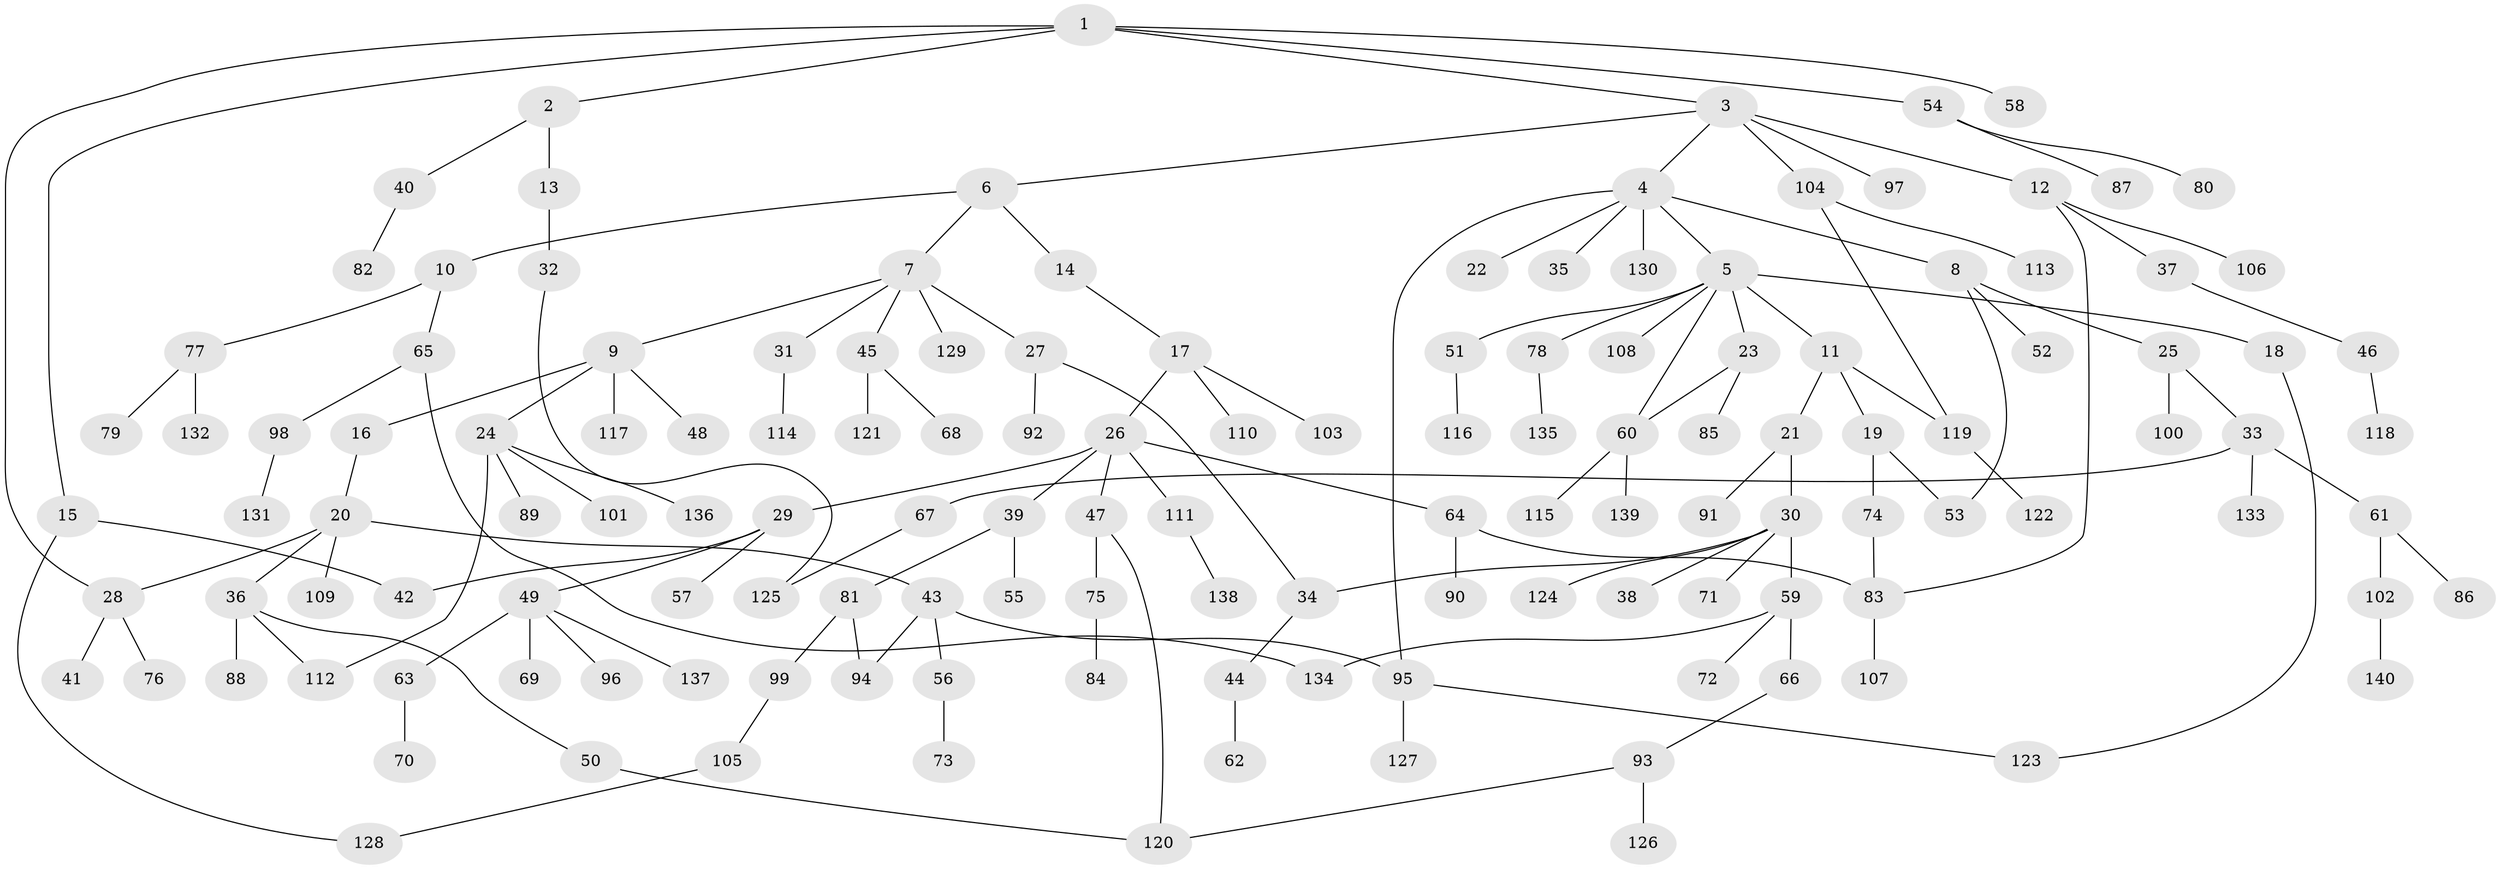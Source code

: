 // Generated by graph-tools (version 1.1) at 2025/10/02/27/25 16:10:56]
// undirected, 140 vertices, 156 edges
graph export_dot {
graph [start="1"]
  node [color=gray90,style=filled];
  1;
  2;
  3;
  4;
  5;
  6;
  7;
  8;
  9;
  10;
  11;
  12;
  13;
  14;
  15;
  16;
  17;
  18;
  19;
  20;
  21;
  22;
  23;
  24;
  25;
  26;
  27;
  28;
  29;
  30;
  31;
  32;
  33;
  34;
  35;
  36;
  37;
  38;
  39;
  40;
  41;
  42;
  43;
  44;
  45;
  46;
  47;
  48;
  49;
  50;
  51;
  52;
  53;
  54;
  55;
  56;
  57;
  58;
  59;
  60;
  61;
  62;
  63;
  64;
  65;
  66;
  67;
  68;
  69;
  70;
  71;
  72;
  73;
  74;
  75;
  76;
  77;
  78;
  79;
  80;
  81;
  82;
  83;
  84;
  85;
  86;
  87;
  88;
  89;
  90;
  91;
  92;
  93;
  94;
  95;
  96;
  97;
  98;
  99;
  100;
  101;
  102;
  103;
  104;
  105;
  106;
  107;
  108;
  109;
  110;
  111;
  112;
  113;
  114;
  115;
  116;
  117;
  118;
  119;
  120;
  121;
  122;
  123;
  124;
  125;
  126;
  127;
  128;
  129;
  130;
  131;
  132;
  133;
  134;
  135;
  136;
  137;
  138;
  139;
  140;
  1 -- 2;
  1 -- 3;
  1 -- 15;
  1 -- 54;
  1 -- 58;
  1 -- 28;
  2 -- 13;
  2 -- 40;
  3 -- 4;
  3 -- 6;
  3 -- 12;
  3 -- 97;
  3 -- 104;
  4 -- 5;
  4 -- 8;
  4 -- 22;
  4 -- 35;
  4 -- 130;
  4 -- 95;
  5 -- 11;
  5 -- 18;
  5 -- 23;
  5 -- 51;
  5 -- 78;
  5 -- 108;
  5 -- 60;
  6 -- 7;
  6 -- 10;
  6 -- 14;
  7 -- 9;
  7 -- 27;
  7 -- 31;
  7 -- 45;
  7 -- 129;
  8 -- 25;
  8 -- 52;
  8 -- 53;
  9 -- 16;
  9 -- 24;
  9 -- 48;
  9 -- 117;
  10 -- 65;
  10 -- 77;
  11 -- 19;
  11 -- 21;
  11 -- 119;
  12 -- 37;
  12 -- 106;
  12 -- 83;
  13 -- 32;
  14 -- 17;
  15 -- 42;
  15 -- 128;
  16 -- 20;
  17 -- 26;
  17 -- 103;
  17 -- 110;
  18 -- 123;
  19 -- 53;
  19 -- 74;
  20 -- 28;
  20 -- 36;
  20 -- 43;
  20 -- 109;
  21 -- 30;
  21 -- 91;
  23 -- 60;
  23 -- 85;
  24 -- 89;
  24 -- 101;
  24 -- 136;
  24 -- 112;
  25 -- 33;
  25 -- 100;
  26 -- 29;
  26 -- 39;
  26 -- 47;
  26 -- 64;
  26 -- 111;
  27 -- 34;
  27 -- 92;
  28 -- 41;
  28 -- 76;
  29 -- 49;
  29 -- 57;
  29 -- 42;
  30 -- 38;
  30 -- 59;
  30 -- 71;
  30 -- 124;
  30 -- 34;
  31 -- 114;
  32 -- 125;
  33 -- 61;
  33 -- 67;
  33 -- 133;
  34 -- 44;
  36 -- 50;
  36 -- 88;
  36 -- 112;
  37 -- 46;
  39 -- 55;
  39 -- 81;
  40 -- 82;
  43 -- 56;
  43 -- 95;
  43 -- 94;
  44 -- 62;
  45 -- 68;
  45 -- 121;
  46 -- 118;
  47 -- 75;
  47 -- 120;
  49 -- 63;
  49 -- 69;
  49 -- 96;
  49 -- 137;
  50 -- 120;
  51 -- 116;
  54 -- 80;
  54 -- 87;
  56 -- 73;
  59 -- 66;
  59 -- 72;
  59 -- 134;
  60 -- 115;
  60 -- 139;
  61 -- 86;
  61 -- 102;
  63 -- 70;
  64 -- 83;
  64 -- 90;
  65 -- 98;
  65 -- 134;
  66 -- 93;
  67 -- 125;
  74 -- 83;
  75 -- 84;
  77 -- 79;
  77 -- 132;
  78 -- 135;
  81 -- 94;
  81 -- 99;
  83 -- 107;
  93 -- 126;
  93 -- 120;
  95 -- 123;
  95 -- 127;
  98 -- 131;
  99 -- 105;
  102 -- 140;
  104 -- 113;
  104 -- 119;
  105 -- 128;
  111 -- 138;
  119 -- 122;
}
